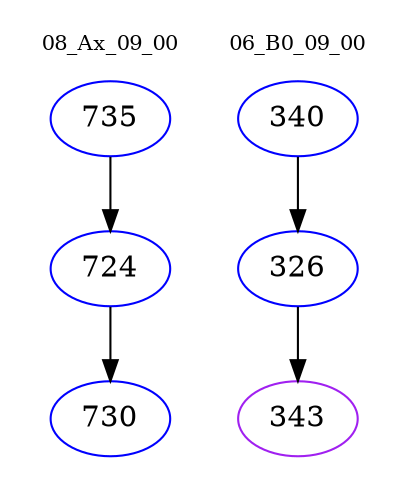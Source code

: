digraph{
subgraph cluster_0 {
color = white
label = "08_Ax_09_00";
fontsize=10;
T0_735 [label="735", color="blue"]
T0_735 -> T0_724 [color="black"]
T0_724 [label="724", color="blue"]
T0_724 -> T0_730 [color="black"]
T0_730 [label="730", color="blue"]
}
subgraph cluster_1 {
color = white
label = "06_B0_09_00";
fontsize=10;
T1_340 [label="340", color="blue"]
T1_340 -> T1_326 [color="black"]
T1_326 [label="326", color="blue"]
T1_326 -> T1_343 [color="black"]
T1_343 [label="343", color="purple"]
}
}
